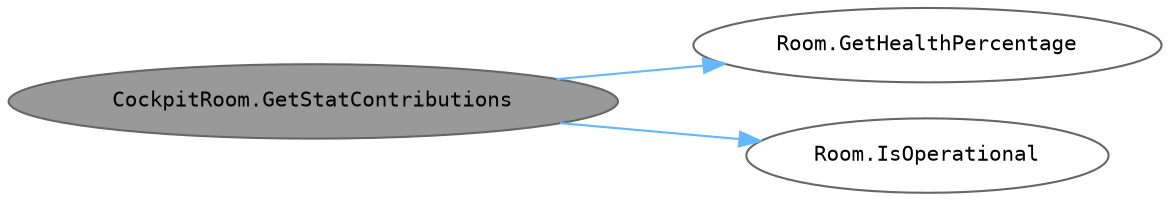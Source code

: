 digraph "CockpitRoom.GetStatContributions"
{
 // INTERACTIVE_SVG=YES
 // LATEX_PDF_SIZE
  bgcolor="transparent";
  edge [fontname=Helvetica,fontsize=10,labelfontname=Helvetica,labelfontsize=10];
  node [fontname=Helvetica,fontsize=10,fontname=Consolas fontsize=10 style=filled height=0.2 width=0.4 margin=0.1];
  rankdir="LR";
  Node1 [id="Node000001",label="CockpitRoom.GetStatContributions",height=0.2,width=0.4,color="gray40", fillcolor="grey60", style="filled", fontcolor="black",tooltip="이 방이 함선 스탯에 기여하는 값을 계산합니다. 손상 정도에 따라 기여 수치가 달라집니다."];
  Node1 -> Node2 [id="edge1_Node000001_Node000002",color="steelblue1",style="solid",tooltip=" "];
  Node2 [id="Node000002",label="Room.GetHealthPercentage",height=0.2,width=0.4,color="grey40", fillcolor="white", style="filled",URL="$class_room.html#aa9d1b6dc1c2391ceae8e6e09d7b48772",tooltip="체력 퍼센티지를 반환합니다."];
  Node1 -> Node3 [id="edge2_Node000001_Node000003",color="steelblue1",style="solid",tooltip=" "];
  Node3 [id="Node000003",label="Room.IsOperational",height=0.2,width=0.4,color="grey40", fillcolor="white", style="filled",URL="$class_room.html#a0f32e752b4605a8bba077145b76b8e98",tooltip="방이 작동 가능한 상태인지 확인합니다."];
}
